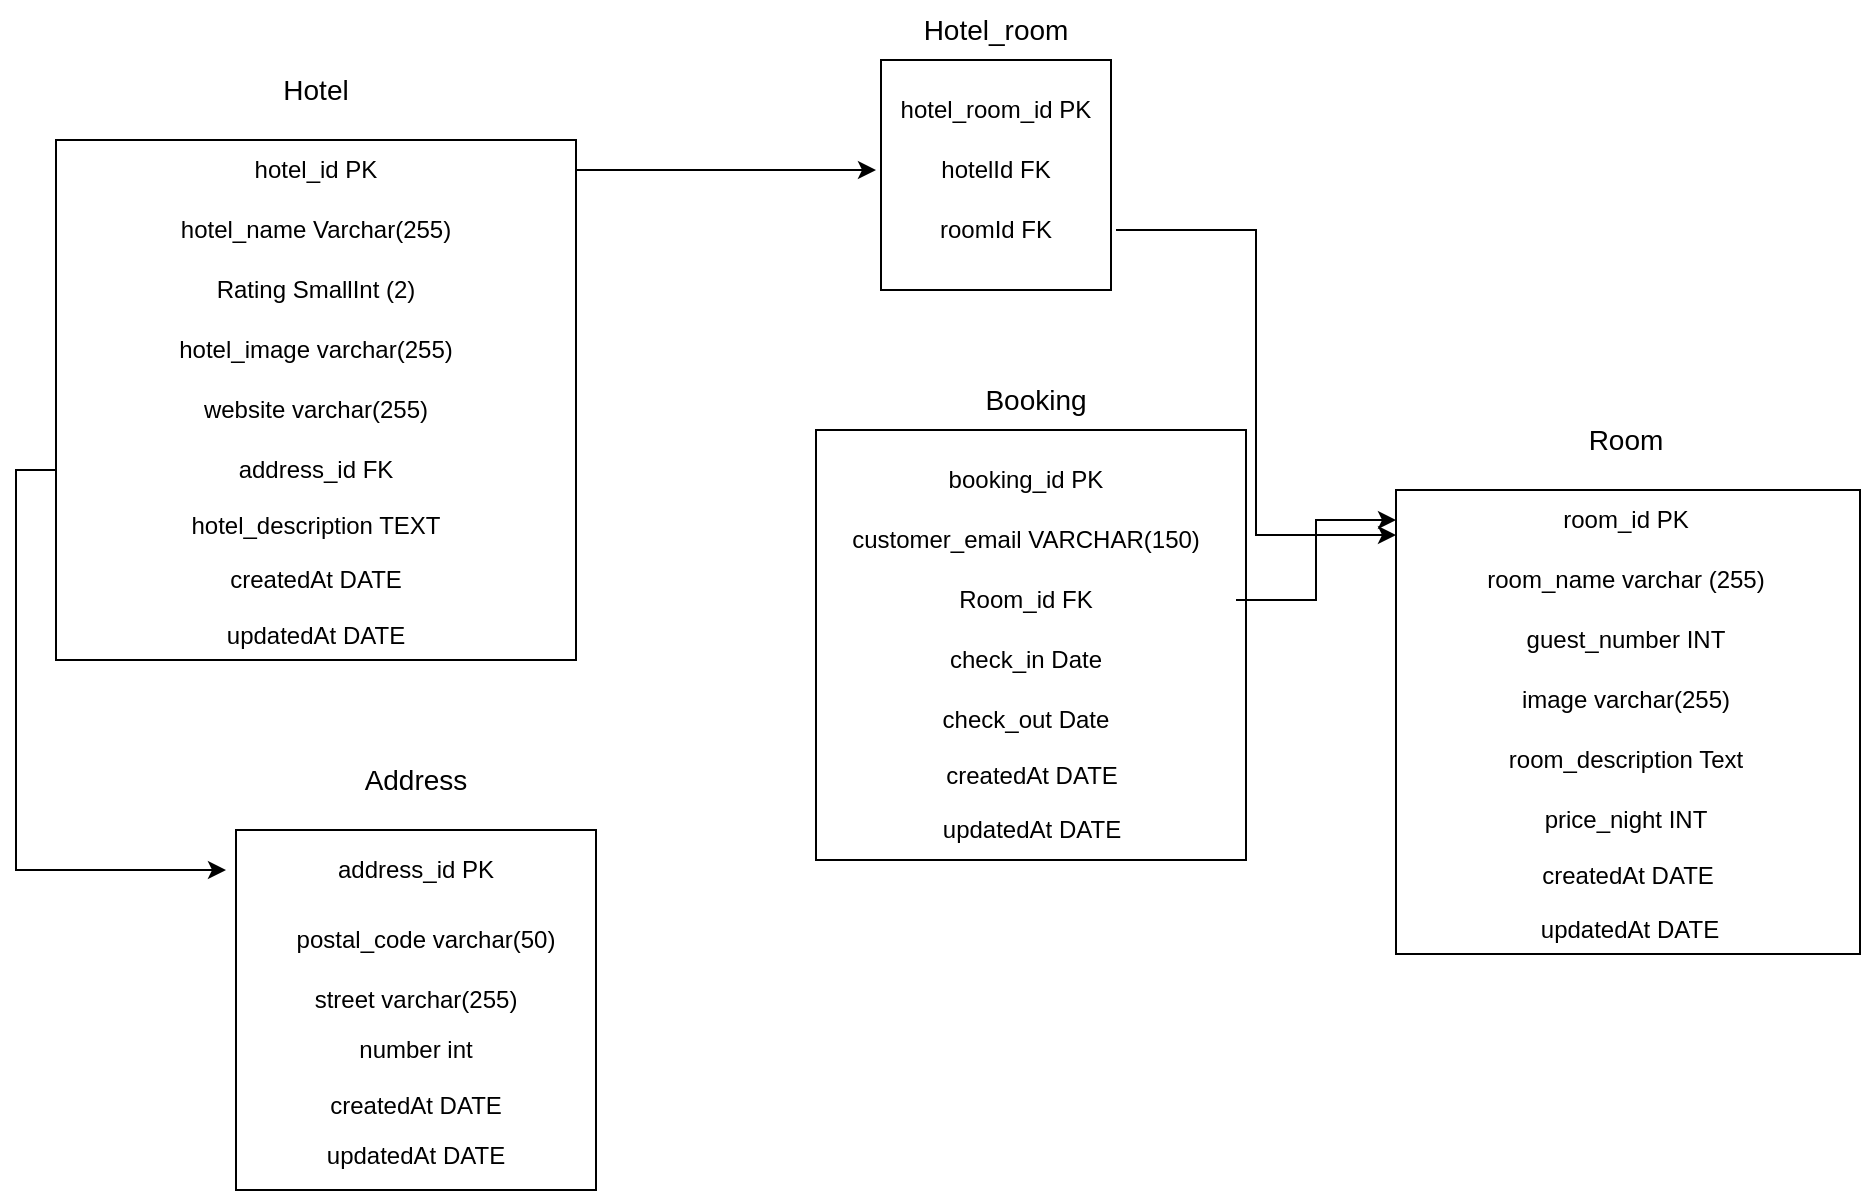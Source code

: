 <mxfile version="24.6.3" type="device">
  <diagram name="Página-1" id="3kvx7neH3Zmeb1FrHSj2">
    <mxGraphModel dx="1235" dy="654" grid="1" gridSize="10" guides="1" tooltips="1" connect="1" arrows="1" fold="1" page="1" pageScale="1" pageWidth="827" pageHeight="1169" math="0" shadow="0">
      <root>
        <mxCell id="0" />
        <mxCell id="1" parent="0" />
        <mxCell id="3keBaazg-oN9x-Tprr_5-1" value="&lt;div&gt;&lt;br&gt;&lt;/div&gt;" style="whiteSpace=wrap;html=1;aspect=fixed;align=left;" parent="1" vertex="1">
          <mxGeometry x="130" y="110" width="260" height="260" as="geometry" />
        </mxCell>
        <mxCell id="3keBaazg-oN9x-Tprr_5-2" value="&lt;font style=&quot;font-size: 14px;&quot;&gt;Hotel&lt;/font&gt;" style="text;html=1;align=center;verticalAlign=middle;whiteSpace=wrap;rounded=0;" parent="1" vertex="1">
          <mxGeometry x="130" y="70" width="260" height="30" as="geometry" />
        </mxCell>
        <mxCell id="3keBaazg-oN9x-Tprr_5-57" style="edgeStyle=orthogonalEdgeStyle;rounded=0;orthogonalLoop=1;jettySize=auto;html=1;exitX=1;exitY=0.5;exitDx=0;exitDy=0;" parent="1" source="3keBaazg-oN9x-Tprr_5-3" target="3keBaazg-oN9x-Tprr_5-52" edge="1">
          <mxGeometry relative="1" as="geometry" />
        </mxCell>
        <mxCell id="3keBaazg-oN9x-Tprr_5-3" value="hotel_id PK" style="text;html=1;align=center;verticalAlign=middle;whiteSpace=wrap;rounded=0;" parent="1" vertex="1">
          <mxGeometry x="130" y="110" width="260" height="30" as="geometry" />
        </mxCell>
        <mxCell id="3keBaazg-oN9x-Tprr_5-4" value="hotel_name Varchar(255)" style="text;html=1;align=center;verticalAlign=middle;whiteSpace=wrap;rounded=0;" parent="1" vertex="1">
          <mxGeometry x="130" y="140" width="260" height="30" as="geometry" />
        </mxCell>
        <mxCell id="3keBaazg-oN9x-Tprr_5-5" value="Rating SmallInt (2)" style="text;html=1;align=center;verticalAlign=middle;whiteSpace=wrap;rounded=0;" parent="1" vertex="1">
          <mxGeometry x="130" y="170" width="260" height="30" as="geometry" />
        </mxCell>
        <mxCell id="3keBaazg-oN9x-Tprr_5-6" value="website varchar(255)" style="text;html=1;align=center;verticalAlign=middle;whiteSpace=wrap;rounded=0;" parent="1" vertex="1">
          <mxGeometry x="130" y="230" width="260" height="30" as="geometry" />
        </mxCell>
        <mxCell id="0_UufFbeFPvyteKEdM_0-12" style="edgeStyle=orthogonalEdgeStyle;rounded=0;orthogonalLoop=1;jettySize=auto;html=1;exitX=0;exitY=0.5;exitDx=0;exitDy=0;entryX=0;entryY=0.5;entryDx=0;entryDy=0;" edge="1" parent="1" source="3keBaazg-oN9x-Tprr_5-8" target="3keBaazg-oN9x-Tprr_5-34">
          <mxGeometry relative="1" as="geometry" />
        </mxCell>
        <mxCell id="3keBaazg-oN9x-Tprr_5-8" value="address_id FK" style="text;html=1;align=center;verticalAlign=middle;whiteSpace=wrap;rounded=0;" parent="1" vertex="1">
          <mxGeometry x="130" y="260" width="260" height="30" as="geometry" />
        </mxCell>
        <mxCell id="3keBaazg-oN9x-Tprr_5-9" value="hotel_image varchar(255)" style="text;html=1;align=center;verticalAlign=middle;whiteSpace=wrap;rounded=0;" parent="1" vertex="1">
          <mxGeometry x="130" y="200" width="260" height="30" as="geometry" />
        </mxCell>
        <mxCell id="3keBaazg-oN9x-Tprr_5-32" value="&lt;div&gt;&lt;br&gt;&lt;/div&gt;" style="whiteSpace=wrap;html=1;aspect=fixed;align=left;" parent="1" vertex="1">
          <mxGeometry x="220" y="455" width="180" height="180" as="geometry" />
        </mxCell>
        <mxCell id="3keBaazg-oN9x-Tprr_5-33" value="&lt;font style=&quot;font-size: 14px;&quot;&gt;Address&lt;/font&gt;" style="text;html=1;align=center;verticalAlign=middle;whiteSpace=wrap;rounded=0;" parent="1" vertex="1">
          <mxGeometry x="220" y="415" width="180" height="30" as="geometry" />
        </mxCell>
        <mxCell id="3keBaazg-oN9x-Tprr_5-34" value="address_id PK" style="text;html=1;align=center;verticalAlign=middle;whiteSpace=wrap;rounded=0;" parent="1" vertex="1">
          <mxGeometry x="215" y="460" width="190" height="30" as="geometry" />
        </mxCell>
        <mxCell id="3keBaazg-oN9x-Tprr_5-35" value="postal_code varchar(50)" style="text;html=1;align=center;verticalAlign=middle;whiteSpace=wrap;rounded=0;" parent="1" vertex="1">
          <mxGeometry x="225" y="495" width="180" height="30" as="geometry" />
        </mxCell>
        <mxCell id="3keBaazg-oN9x-Tprr_5-36" value="street varchar(255)" style="text;html=1;align=center;verticalAlign=middle;whiteSpace=wrap;rounded=0;" parent="1" vertex="1">
          <mxGeometry x="225" y="525" width="170" height="30" as="geometry" />
        </mxCell>
        <mxCell id="3keBaazg-oN9x-Tprr_5-37" value="number int" style="text;html=1;align=center;verticalAlign=middle;whiteSpace=wrap;rounded=0;" parent="1" vertex="1">
          <mxGeometry x="225" y="555" width="170" height="20" as="geometry" />
        </mxCell>
        <mxCell id="3keBaazg-oN9x-Tprr_5-40" value="&lt;div&gt;&lt;br&gt;&lt;/div&gt;" style="whiteSpace=wrap;html=1;aspect=fixed;align=left;" parent="1" vertex="1">
          <mxGeometry x="800" y="285" width="232" height="232" as="geometry" />
        </mxCell>
        <mxCell id="3keBaazg-oN9x-Tprr_5-41" value="&lt;font style=&quot;font-size: 14px;&quot;&gt;Room&lt;/font&gt;" style="text;html=1;align=center;verticalAlign=middle;whiteSpace=wrap;rounded=0;" parent="1" vertex="1">
          <mxGeometry x="800" y="245" width="230" height="30" as="geometry" />
        </mxCell>
        <mxCell id="3keBaazg-oN9x-Tprr_5-42" value="room_id PK" style="text;html=1;align=center;verticalAlign=middle;whiteSpace=wrap;rounded=0;" parent="1" vertex="1">
          <mxGeometry x="800" y="285" width="230" height="30" as="geometry" />
        </mxCell>
        <mxCell id="3keBaazg-oN9x-Tprr_5-43" value="room_name varchar (255)" style="text;html=1;align=center;verticalAlign=middle;whiteSpace=wrap;rounded=0;" parent="1" vertex="1">
          <mxGeometry x="800" y="315" width="230" height="30" as="geometry" />
        </mxCell>
        <mxCell id="3keBaazg-oN9x-Tprr_5-44" value="guest_number INT" style="text;html=1;align=center;verticalAlign=middle;whiteSpace=wrap;rounded=0;" parent="1" vertex="1">
          <mxGeometry x="800" y="345" width="230" height="30" as="geometry" />
        </mxCell>
        <mxCell id="3keBaazg-oN9x-Tprr_5-45" value="image varchar(255)" style="text;html=1;align=center;verticalAlign=middle;whiteSpace=wrap;rounded=0;" parent="1" vertex="1">
          <mxGeometry x="800" y="375" width="230" height="30" as="geometry" />
        </mxCell>
        <mxCell id="3keBaazg-oN9x-Tprr_5-46" value="room_description Text" style="text;html=1;align=center;verticalAlign=middle;whiteSpace=wrap;rounded=0;" parent="1" vertex="1">
          <mxGeometry x="800" y="405" width="230" height="30" as="geometry" />
        </mxCell>
        <mxCell id="3keBaazg-oN9x-Tprr_5-47" value="hotel_description TEXT" style="text;html=1;align=center;verticalAlign=middle;whiteSpace=wrap;rounded=0;" parent="1" vertex="1">
          <mxGeometry x="130" y="285" width="260" height="35" as="geometry" />
        </mxCell>
        <mxCell id="3keBaazg-oN9x-Tprr_5-49" value="&lt;div&gt;&lt;br&gt;&lt;/div&gt;" style="whiteSpace=wrap;html=1;aspect=fixed;align=left;" parent="1" vertex="1">
          <mxGeometry x="542.5" y="70" width="115" height="115" as="geometry" />
        </mxCell>
        <mxCell id="3keBaazg-oN9x-Tprr_5-50" value="&lt;span style=&quot;font-size: 14px;&quot;&gt;Hotel_room&lt;/span&gt;" style="text;html=1;align=center;verticalAlign=middle;whiteSpace=wrap;rounded=0;" parent="1" vertex="1">
          <mxGeometry x="510" y="40" width="180" height="30" as="geometry" />
        </mxCell>
        <mxCell id="3keBaazg-oN9x-Tprr_5-51" value="hotel_room_id PK" style="text;html=1;align=center;verticalAlign=middle;whiteSpace=wrap;rounded=0;" parent="1" vertex="1">
          <mxGeometry x="540" y="80" width="120" height="30" as="geometry" />
        </mxCell>
        <mxCell id="3keBaazg-oN9x-Tprr_5-52" value="hotelId FK" style="text;html=1;align=center;verticalAlign=middle;whiteSpace=wrap;rounded=0;" parent="1" vertex="1">
          <mxGeometry x="540" y="110" width="120" height="30" as="geometry" />
        </mxCell>
        <mxCell id="3keBaazg-oN9x-Tprr_5-59" style="edgeStyle=orthogonalEdgeStyle;rounded=0;orthogonalLoop=1;jettySize=auto;html=1;exitX=1;exitY=0.5;exitDx=0;exitDy=0;entryX=0;entryY=0.75;entryDx=0;entryDy=0;" parent="1" source="3keBaazg-oN9x-Tprr_5-53" target="3keBaazg-oN9x-Tprr_5-42" edge="1">
          <mxGeometry relative="1" as="geometry" />
        </mxCell>
        <mxCell id="3keBaazg-oN9x-Tprr_5-53" value="roomId FK" style="text;html=1;align=center;verticalAlign=middle;whiteSpace=wrap;rounded=0;" parent="1" vertex="1">
          <mxGeometry x="540" y="140" width="120" height="30" as="geometry" />
        </mxCell>
        <mxCell id="3keBaazg-oN9x-Tprr_5-60" value="price_night INT" style="text;html=1;align=center;verticalAlign=middle;whiteSpace=wrap;rounded=0;" parent="1" vertex="1">
          <mxGeometry x="800" y="435" width="230" height="30" as="geometry" />
        </mxCell>
        <mxCell id="3keBaazg-oN9x-Tprr_5-69" value="&lt;div&gt;&lt;br&gt;&lt;/div&gt;" style="whiteSpace=wrap;html=1;aspect=fixed;align=left;" parent="1" vertex="1">
          <mxGeometry x="510" y="255" width="215" height="215" as="geometry" />
        </mxCell>
        <mxCell id="3keBaazg-oN9x-Tprr_5-70" value="&lt;font style=&quot;font-size: 14px;&quot;&gt;Booking&lt;/font&gt;" style="text;html=1;align=center;verticalAlign=middle;whiteSpace=wrap;rounded=0;" parent="1" vertex="1">
          <mxGeometry x="515" y="225" width="210" height="30" as="geometry" />
        </mxCell>
        <mxCell id="3keBaazg-oN9x-Tprr_5-71" value="booking_id PK" style="text;html=1;align=center;verticalAlign=middle;whiteSpace=wrap;rounded=0;" parent="1" vertex="1">
          <mxGeometry x="510" y="265" width="210" height="30" as="geometry" />
        </mxCell>
        <mxCell id="3keBaazg-oN9x-Tprr_5-72" value="customer_email VARCHAR(150)" style="text;html=1;align=center;verticalAlign=middle;whiteSpace=wrap;rounded=0;" parent="1" vertex="1">
          <mxGeometry x="510" y="295" width="210" height="30" as="geometry" />
        </mxCell>
        <mxCell id="3keBaazg-oN9x-Tprr_5-82" style="edgeStyle=orthogonalEdgeStyle;rounded=0;orthogonalLoop=1;jettySize=auto;html=1;exitX=1;exitY=0.5;exitDx=0;exitDy=0;entryX=0;entryY=0.5;entryDx=0;entryDy=0;" parent="1" source="3keBaazg-oN9x-Tprr_5-73" target="3keBaazg-oN9x-Tprr_5-42" edge="1">
          <mxGeometry relative="1" as="geometry" />
        </mxCell>
        <mxCell id="3keBaazg-oN9x-Tprr_5-73" value="Room_id FK" style="text;html=1;align=center;verticalAlign=middle;whiteSpace=wrap;rounded=0;" parent="1" vertex="1">
          <mxGeometry x="510" y="325" width="210" height="30" as="geometry" />
        </mxCell>
        <mxCell id="3keBaazg-oN9x-Tprr_5-83" value="check_in Date" style="text;html=1;align=center;verticalAlign=middle;whiteSpace=wrap;rounded=0;" parent="1" vertex="1">
          <mxGeometry x="510" y="355" width="210" height="30" as="geometry" />
        </mxCell>
        <mxCell id="3keBaazg-oN9x-Tprr_5-84" value="check_out Date" style="text;html=1;align=center;verticalAlign=middle;whiteSpace=wrap;rounded=0;" parent="1" vertex="1">
          <mxGeometry x="510" y="385" width="210" height="30" as="geometry" />
        </mxCell>
        <mxCell id="0_UufFbeFPvyteKEdM_0-2" value="createdAt DATE" style="text;html=1;align=center;verticalAlign=middle;whiteSpace=wrap;rounded=0;" vertex="1" parent="1">
          <mxGeometry x="130" y="320" width="260" height="20" as="geometry" />
        </mxCell>
        <mxCell id="0_UufFbeFPvyteKEdM_0-4" value="updatedAt DATE" style="text;html=1;align=center;verticalAlign=middle;whiteSpace=wrap;rounded=0;" vertex="1" parent="1">
          <mxGeometry x="130" y="345" width="260" height="25" as="geometry" />
        </mxCell>
        <mxCell id="0_UufFbeFPvyteKEdM_0-5" value="createdAt DATE" style="text;html=1;align=center;verticalAlign=middle;whiteSpace=wrap;rounded=0;" vertex="1" parent="1">
          <mxGeometry x="215" y="580" width="190" height="25" as="geometry" />
        </mxCell>
        <mxCell id="0_UufFbeFPvyteKEdM_0-6" value="updatedAt DATE" style="text;html=1;align=center;verticalAlign=middle;whiteSpace=wrap;rounded=0;" vertex="1" parent="1">
          <mxGeometry x="200" y="605" width="220" height="25" as="geometry" />
        </mxCell>
        <mxCell id="0_UufFbeFPvyteKEdM_0-7" value="createdAt DATE" style="text;html=1;align=center;verticalAlign=middle;whiteSpace=wrap;rounded=0;" vertex="1" parent="1">
          <mxGeometry x="527.5" y="415" width="180" height="25" as="geometry" />
        </mxCell>
        <mxCell id="0_UufFbeFPvyteKEdM_0-8" value="updatedAt DATE" style="text;html=1;align=center;verticalAlign=middle;whiteSpace=wrap;rounded=0;" vertex="1" parent="1">
          <mxGeometry x="502.5" y="435" width="230" height="40" as="geometry" />
        </mxCell>
        <mxCell id="0_UufFbeFPvyteKEdM_0-9" value="updatedAt DATE" style="text;html=1;align=center;verticalAlign=middle;whiteSpace=wrap;rounded=0;" vertex="1" parent="1">
          <mxGeometry x="802" y="485" width="230" height="40" as="geometry" />
        </mxCell>
        <mxCell id="0_UufFbeFPvyteKEdM_0-10" value="createdAt DATE" style="text;html=1;align=center;verticalAlign=middle;whiteSpace=wrap;rounded=0;" vertex="1" parent="1">
          <mxGeometry x="826" y="465" width="180" height="25" as="geometry" />
        </mxCell>
      </root>
    </mxGraphModel>
  </diagram>
</mxfile>
